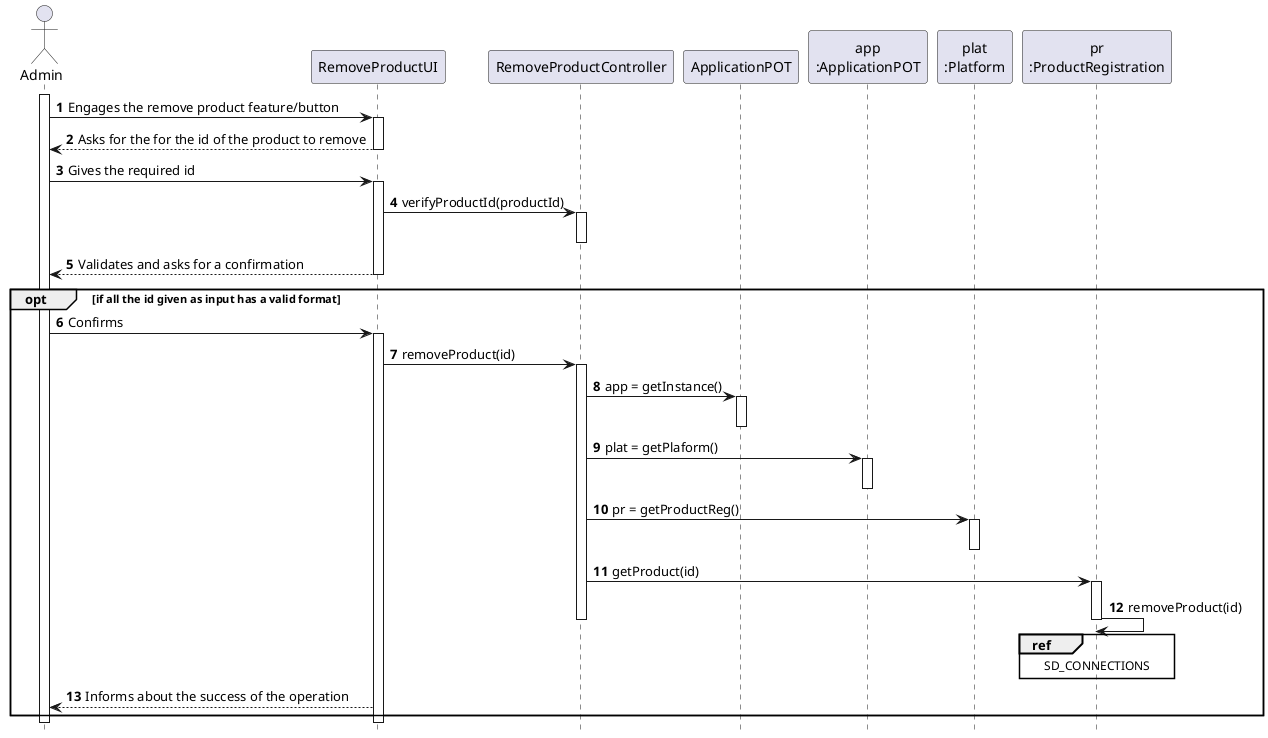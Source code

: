 @startuml
autonumber
hide footbox

actor "Admin" as U

participant "RemoveProductUI" as UI
participant "RemoveProductController" as CTRL
participant "ApplicationPOT" as _APP
participant "app\n:ApplicationPOT" as APP
participant "plat\n:Platform" as PLAT
participant "pr\n:ProductRegistration" as PREG



activate U

U -> UI : Engages the remove product feature/button
activate UI

UI --> U : Asks for the for the id of the product to remove


deactivate UI
U -> UI : Gives the required id
activate UI


UI -> CTRL : verifyProductId(productId)
activate CTRL
deactivate CTRL

UI --> U : Validates and asks for a confirmation
deactivate UI

opt if all the id given as input has a valid format


U -> UI : Confirms
activate UI
UI -> CTRL : removeProduct(id)
activate CTRL
CTRL -> _APP: app = getInstance()
activate _APP
deactivate _APP

CTRL -> APP: plat = getPlaform()
activate APP
deactivate APP
CTRL -> PLAT : pr = getProductReg()
activate PLAT
deactivate PLAT

CTRL -> PREG : getProduct(id)
activate PREG


PREG -> PREG : removeProduct(id)
ref over PREG
SD_CONNECTIONS
end ref





deactivate PREG



deactivate CTRL
UI --> U : Informs about the success of the operation
end opt
deactivate UI
deactivate U


@enduml